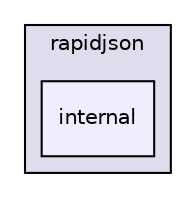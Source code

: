 digraph "C_IDE/lib/rapidjson/internal" {
  compound=true
  node [ fontsize="10", fontname="Helvetica"];
  edge [ labelfontsize="10", labelfontname="Helvetica"];
  subgraph clusterdir_2d8aca4267af83d815867c9446898552 {
    graph [ bgcolor="#ddddee", pencolor="black", label="rapidjson" fontname="Helvetica", fontsize="10", URL="dir_2d8aca4267af83d815867c9446898552.html"]
  dir_36261212648d990079bd1dfcb5ba6190 [shape=box, label="internal", style="filled", fillcolor="#eeeeff", pencolor="black", URL="dir_36261212648d990079bd1dfcb5ba6190.html"];
  }
}
